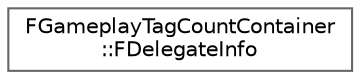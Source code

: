 digraph "Graphical Class Hierarchy"
{
 // INTERACTIVE_SVG=YES
 // LATEX_PDF_SIZE
  bgcolor="transparent";
  edge [fontname=Helvetica,fontsize=10,labelfontname=Helvetica,labelfontsize=10];
  node [fontname=Helvetica,fontsize=10,shape=box,height=0.2,width=0.4];
  rankdir="LR";
  Node0 [id="Node000000",label="FGameplayTagCountContainer\l::FDelegateInfo",height=0.2,width=0.4,color="grey40", fillcolor="white", style="filled",URL="$d4/da6/structFGameplayTagCountContainer_1_1FDelegateInfo.html",tooltip=" "];
}

